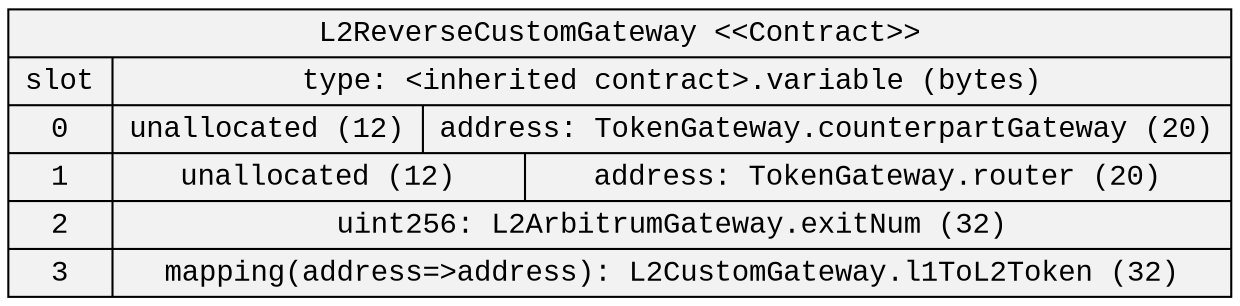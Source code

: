 
digraph StorageDiagram {
rankdir=LR
arrowhead=open
bgcolor="white"
edge [color="black"]
node [shape=record, style=filled, color="black", fillcolor="gray95", fontcolor="black", fontname="Courier New"]
1 [label="L2ReverseCustomGateway \<\<Contract\>\>\n | {{ slot | 0 | 1 | 2 | 3} | { type: \<inherited contract\>.variable (bytes) | {  unallocated (12)  |  address: TokenGateway.counterpartGateway (20) } | {  unallocated (12)  |  address: TokenGateway.router (20) } | {  uint256: L2ArbitrumGateway.exitNum (32) } | {  mapping\(address=\>address\): L2CustomGateway.l1ToL2Token (32) }}}"]

}